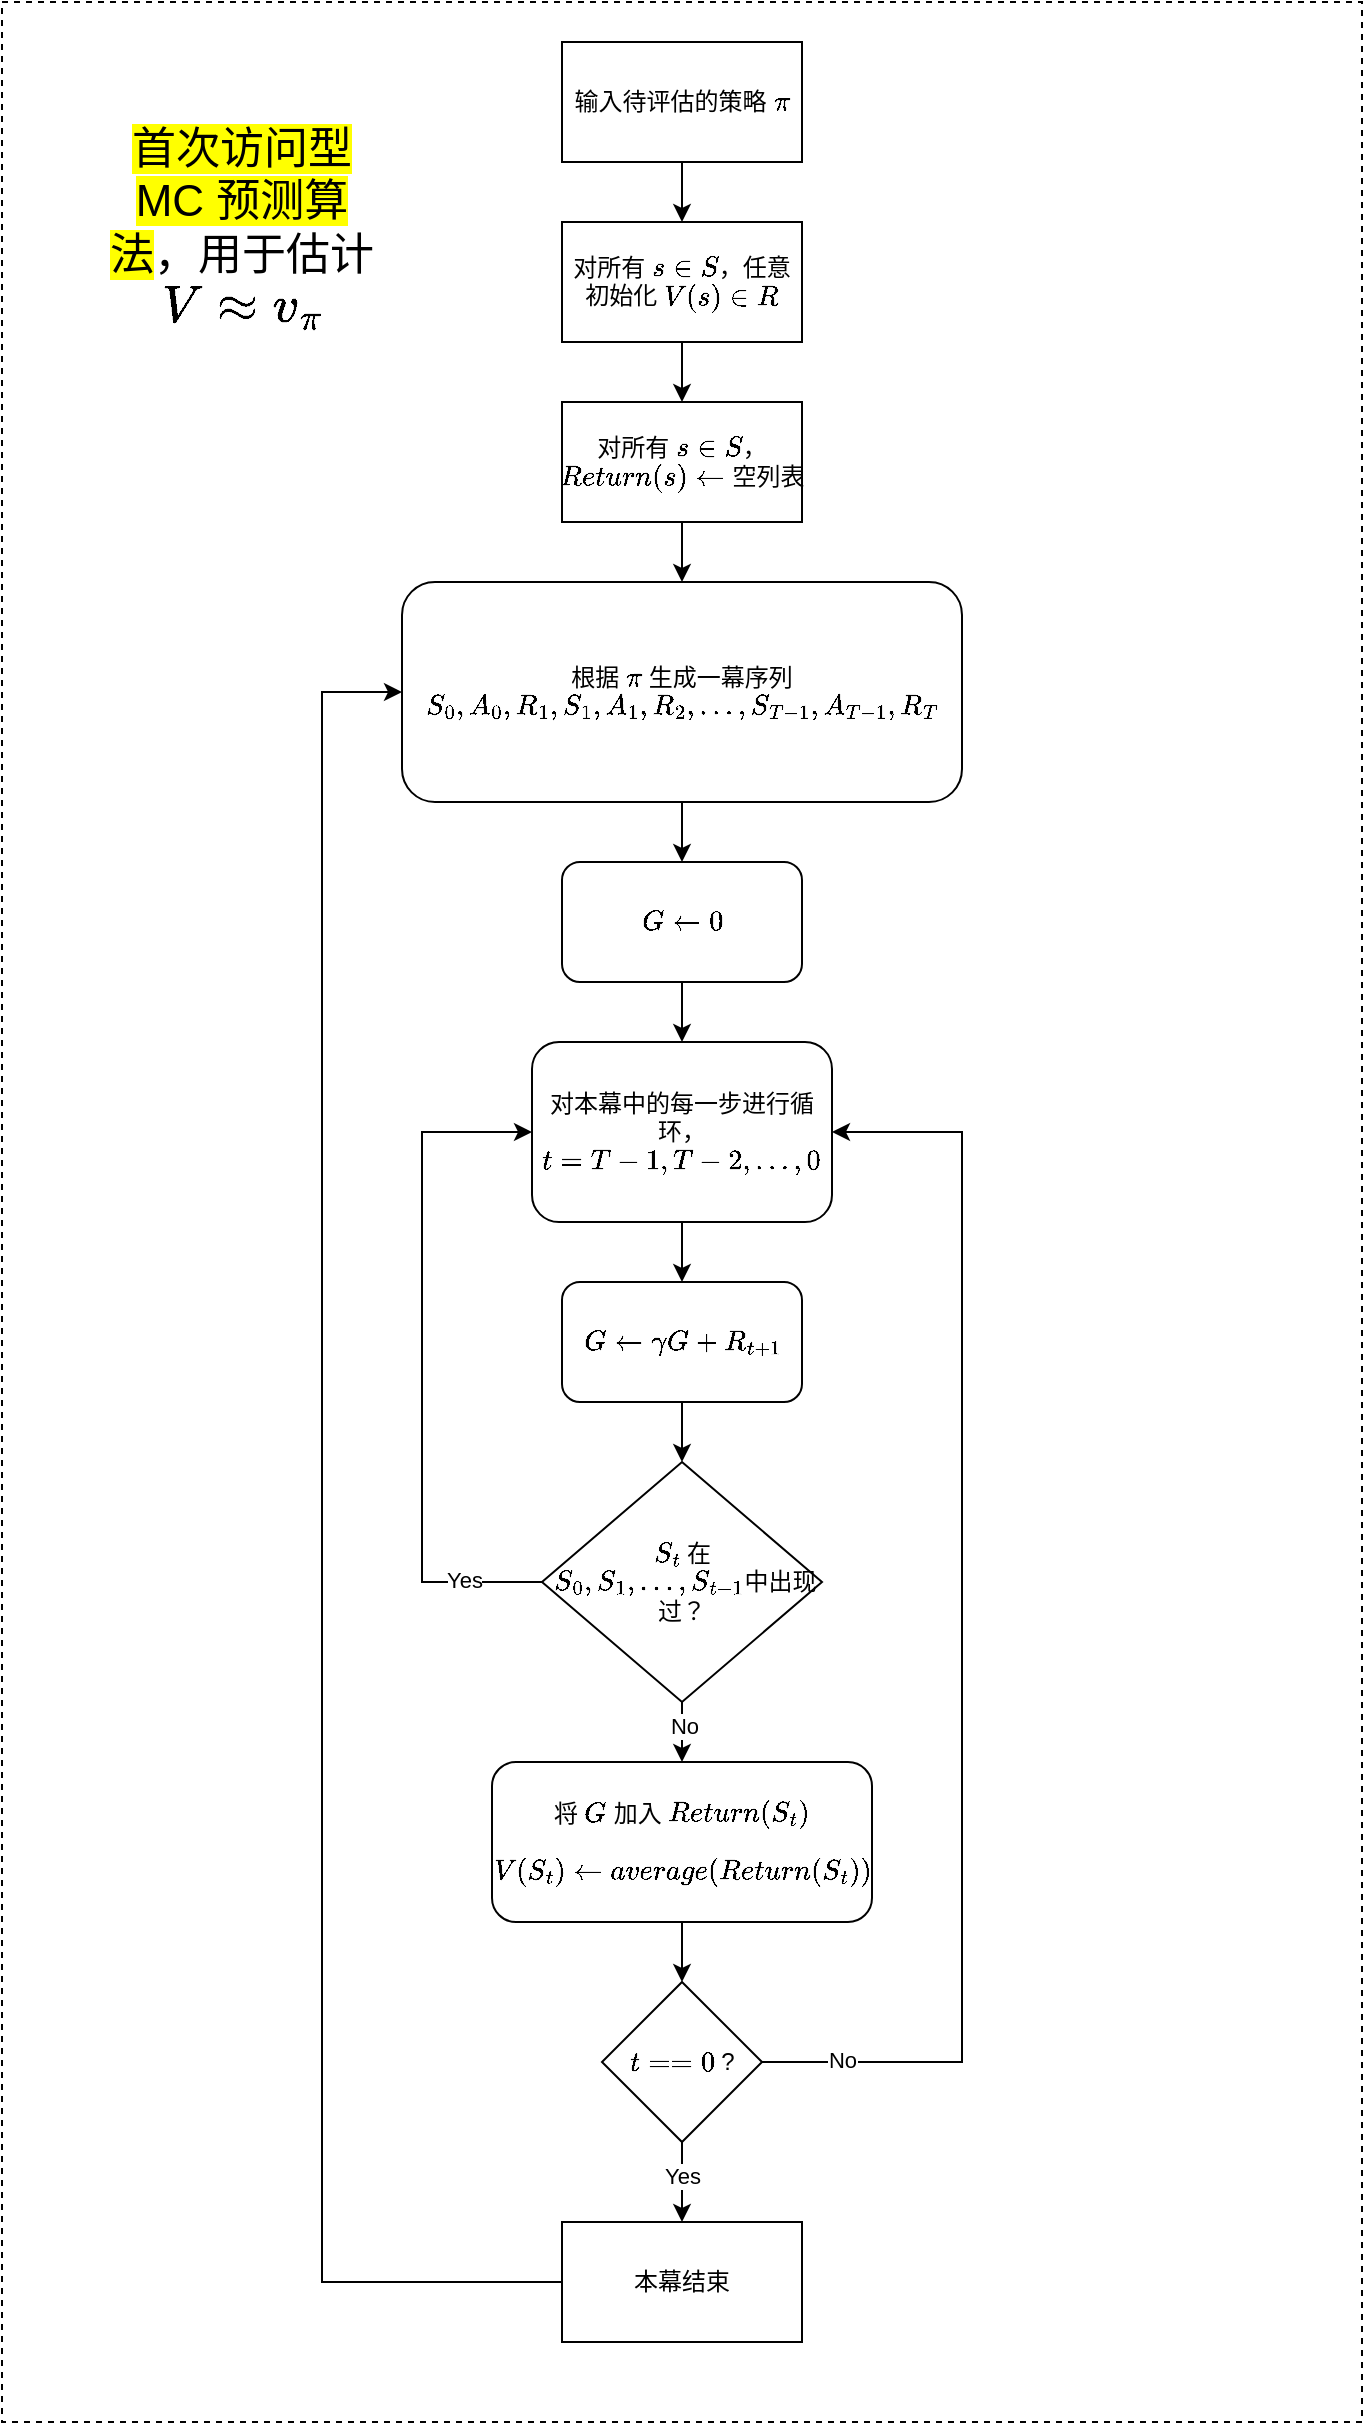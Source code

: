 <mxfile version="20.2.1" type="github">
  <diagram id="1rSQkvTtesCcE_d04fqN" name="第 1 页">
    <mxGraphModel dx="2492" dy="1283" grid="1" gridSize="10" guides="1" tooltips="1" connect="1" arrows="1" fold="1" page="0" pageScale="1" pageWidth="827" pageHeight="1169" math="1" shadow="0">
      <root>
        <mxCell id="0" />
        <mxCell id="1" parent="0" />
        <mxCell id="fvXAq5GZHCitB_zSTUMO-31" value="" style="rounded=0;whiteSpace=wrap;html=1;dashed=1;" vertex="1" parent="1">
          <mxGeometry x="-200" y="200" width="680" height="1210" as="geometry" />
        </mxCell>
        <mxCell id="fvXAq5GZHCitB_zSTUMO-3" value="" style="edgeStyle=orthogonalEdgeStyle;rounded=0;orthogonalLoop=1;jettySize=auto;html=1;" edge="1" parent="1" source="fvXAq5GZHCitB_zSTUMO-1" target="fvXAq5GZHCitB_zSTUMO-2">
          <mxGeometry relative="1" as="geometry" />
        </mxCell>
        <mxCell id="fvXAq5GZHCitB_zSTUMO-1" value="输入待评估的策略 \( \pi \)" style="rounded=0;whiteSpace=wrap;html=1;" vertex="1" parent="1">
          <mxGeometry x="80" y="220" width="120" height="60" as="geometry" />
        </mxCell>
        <mxCell id="fvXAq5GZHCitB_zSTUMO-5" value="" style="edgeStyle=orthogonalEdgeStyle;rounded=0;orthogonalLoop=1;jettySize=auto;html=1;" edge="1" parent="1" source="fvXAq5GZHCitB_zSTUMO-2" target="fvXAq5GZHCitB_zSTUMO-4">
          <mxGeometry relative="1" as="geometry" />
        </mxCell>
        <mxCell id="fvXAq5GZHCitB_zSTUMO-2" value="对所有 \( s \in S \)，任意初始化 \( V(s) \in R \)" style="rounded=0;whiteSpace=wrap;html=1;" vertex="1" parent="1">
          <mxGeometry x="80" y="310" width="120" height="60" as="geometry" />
        </mxCell>
        <mxCell id="fvXAq5GZHCitB_zSTUMO-7" value="" style="edgeStyle=orthogonalEdgeStyle;rounded=0;orthogonalLoop=1;jettySize=auto;html=1;" edge="1" parent="1" source="fvXAq5GZHCitB_zSTUMO-4" target="fvXAq5GZHCitB_zSTUMO-6">
          <mxGeometry relative="1" as="geometry" />
        </mxCell>
        <mxCell id="fvXAq5GZHCitB_zSTUMO-4" value="对所有 \( s \in S \)，\( Return(s) \leftarrow 空列表 \)" style="rounded=0;whiteSpace=wrap;html=1;" vertex="1" parent="1">
          <mxGeometry x="80" y="400" width="120" height="60" as="geometry" />
        </mxCell>
        <mxCell id="fvXAq5GZHCitB_zSTUMO-9" value="" style="edgeStyle=orthogonalEdgeStyle;rounded=0;orthogonalLoop=1;jettySize=auto;html=1;" edge="1" parent="1" source="fvXAq5GZHCitB_zSTUMO-6" target="fvXAq5GZHCitB_zSTUMO-8">
          <mxGeometry relative="1" as="geometry" />
        </mxCell>
        <mxCell id="fvXAq5GZHCitB_zSTUMO-6" value="根据 \( \pi \) 生成一幕序列 &lt;br&gt;\( S_0, A_0, R_1, S_1, A_1, R_2,\dots,S_{T-1}, A_{T-1}, R_T \)" style="rounded=1;whiteSpace=wrap;html=1;" vertex="1" parent="1">
          <mxGeometry y="490" width="280" height="110" as="geometry" />
        </mxCell>
        <mxCell id="fvXAq5GZHCitB_zSTUMO-11" value="" style="edgeStyle=orthogonalEdgeStyle;rounded=0;orthogonalLoop=1;jettySize=auto;html=1;" edge="1" parent="1" source="fvXAq5GZHCitB_zSTUMO-8" target="fvXAq5GZHCitB_zSTUMO-10">
          <mxGeometry relative="1" as="geometry" />
        </mxCell>
        <mxCell id="fvXAq5GZHCitB_zSTUMO-8" value="\( G \leftarrow 0 \)" style="rounded=1;whiteSpace=wrap;html=1;" vertex="1" parent="1">
          <mxGeometry x="80" y="630" width="120" height="60" as="geometry" />
        </mxCell>
        <mxCell id="fvXAq5GZHCitB_zSTUMO-14" value="" style="edgeStyle=orthogonalEdgeStyle;rounded=0;orthogonalLoop=1;jettySize=auto;html=1;" edge="1" parent="1" source="fvXAq5GZHCitB_zSTUMO-10" target="fvXAq5GZHCitB_zSTUMO-12">
          <mxGeometry relative="1" as="geometry" />
        </mxCell>
        <mxCell id="fvXAq5GZHCitB_zSTUMO-10" value="对本幕中的每一步进行循环，\( t = T-1, T-2, \dots,0 \)" style="rounded=1;whiteSpace=wrap;html=1;" vertex="1" parent="1">
          <mxGeometry x="65" y="720" width="150" height="90" as="geometry" />
        </mxCell>
        <mxCell id="fvXAq5GZHCitB_zSTUMO-16" value="" style="edgeStyle=orthogonalEdgeStyle;rounded=0;orthogonalLoop=1;jettySize=auto;html=1;" edge="1" parent="1" source="fvXAq5GZHCitB_zSTUMO-12" target="fvXAq5GZHCitB_zSTUMO-15">
          <mxGeometry relative="1" as="geometry" />
        </mxCell>
        <mxCell id="fvXAq5GZHCitB_zSTUMO-12" value="\( G \leftarrow \gamma G + R_{t + 1} \)" style="rounded=1;whiteSpace=wrap;html=1;" vertex="1" parent="1">
          <mxGeometry x="80" y="840" width="120" height="60" as="geometry" />
        </mxCell>
        <mxCell id="fvXAq5GZHCitB_zSTUMO-17" style="edgeStyle=orthogonalEdgeStyle;rounded=0;orthogonalLoop=1;jettySize=auto;html=1;exitX=0;exitY=0.5;exitDx=0;exitDy=0;entryX=0;entryY=0.5;entryDx=0;entryDy=0;" edge="1" parent="1" source="fvXAq5GZHCitB_zSTUMO-15" target="fvXAq5GZHCitB_zSTUMO-10">
          <mxGeometry relative="1" as="geometry">
            <Array as="points">
              <mxPoint x="10" y="990" />
              <mxPoint x="10" y="765" />
            </Array>
          </mxGeometry>
        </mxCell>
        <mxCell id="fvXAq5GZHCitB_zSTUMO-18" value="Yes" style="edgeLabel;html=1;align=center;verticalAlign=middle;resizable=0;points=[];" vertex="1" connectable="0" parent="fvXAq5GZHCitB_zSTUMO-17">
          <mxGeometry x="-0.77" y="-1" relative="1" as="geometry">
            <mxPoint as="offset" />
          </mxGeometry>
        </mxCell>
        <mxCell id="fvXAq5GZHCitB_zSTUMO-21" value="" style="edgeStyle=orthogonalEdgeStyle;rounded=0;orthogonalLoop=1;jettySize=auto;html=1;" edge="1" parent="1" source="fvXAq5GZHCitB_zSTUMO-15" target="fvXAq5GZHCitB_zSTUMO-20">
          <mxGeometry relative="1" as="geometry" />
        </mxCell>
        <mxCell id="fvXAq5GZHCitB_zSTUMO-33" value="No" style="edgeLabel;html=1;align=center;verticalAlign=middle;resizable=0;points=[];fontSize=11;" vertex="1" connectable="0" parent="fvXAq5GZHCitB_zSTUMO-21">
          <mxGeometry x="0.125" y="-1" relative="1" as="geometry">
            <mxPoint as="offset" />
          </mxGeometry>
        </mxCell>
        <mxCell id="fvXAq5GZHCitB_zSTUMO-15" value="\( S_t \) 在&lt;br&gt;&amp;nbsp;\( S_0, S_1, \dots, S_{t - 1} \)中出现过？" style="rhombus;whiteSpace=wrap;html=1;" vertex="1" parent="1">
          <mxGeometry x="70" y="930" width="140" height="120" as="geometry" />
        </mxCell>
        <mxCell id="fvXAq5GZHCitB_zSTUMO-25" value="" style="edgeStyle=orthogonalEdgeStyle;rounded=0;orthogonalLoop=1;jettySize=auto;html=1;" edge="1" parent="1" source="fvXAq5GZHCitB_zSTUMO-20" target="fvXAq5GZHCitB_zSTUMO-22">
          <mxGeometry relative="1" as="geometry" />
        </mxCell>
        <mxCell id="fvXAq5GZHCitB_zSTUMO-20" value="将 \( G \) 加入 \( Return(S_t) \)&lt;br&gt;&lt;br&gt;\( V(S_t) \leftarrow average(Return(S_t)) \)" style="rounded=1;whiteSpace=wrap;html=1;" vertex="1" parent="1">
          <mxGeometry x="45" y="1080" width="190" height="80" as="geometry" />
        </mxCell>
        <mxCell id="fvXAq5GZHCitB_zSTUMO-23" style="edgeStyle=orthogonalEdgeStyle;rounded=0;orthogonalLoop=1;jettySize=auto;html=1;exitX=1;exitY=0.5;exitDx=0;exitDy=0;entryX=1;entryY=0.5;entryDx=0;entryDy=0;" edge="1" parent="1" source="fvXAq5GZHCitB_zSTUMO-22" target="fvXAq5GZHCitB_zSTUMO-10">
          <mxGeometry relative="1" as="geometry">
            <Array as="points">
              <mxPoint x="280" y="1230" />
              <mxPoint x="280" y="765" />
            </Array>
          </mxGeometry>
        </mxCell>
        <mxCell id="fvXAq5GZHCitB_zSTUMO-24" value="No" style="edgeLabel;html=1;align=center;verticalAlign=middle;resizable=0;points=[];" vertex="1" connectable="0" parent="fvXAq5GZHCitB_zSTUMO-23">
          <mxGeometry x="-0.873" y="1" relative="1" as="geometry">
            <mxPoint as="offset" />
          </mxGeometry>
        </mxCell>
        <mxCell id="fvXAq5GZHCitB_zSTUMO-27" value="" style="edgeStyle=orthogonalEdgeStyle;rounded=0;orthogonalLoop=1;jettySize=auto;html=1;" edge="1" parent="1" source="fvXAq5GZHCitB_zSTUMO-22" target="fvXAq5GZHCitB_zSTUMO-26">
          <mxGeometry relative="1" as="geometry" />
        </mxCell>
        <mxCell id="fvXAq5GZHCitB_zSTUMO-29" value="Yes" style="edgeLabel;html=1;align=center;verticalAlign=middle;resizable=0;points=[];" vertex="1" connectable="0" parent="fvXAq5GZHCitB_zSTUMO-27">
          <mxGeometry x="-0.187" relative="1" as="geometry">
            <mxPoint as="offset" />
          </mxGeometry>
        </mxCell>
        <mxCell id="fvXAq5GZHCitB_zSTUMO-22" value="\( t == 0 \) ?" style="rhombus;whiteSpace=wrap;html=1;" vertex="1" parent="1">
          <mxGeometry x="100" y="1190" width="80" height="80" as="geometry" />
        </mxCell>
        <mxCell id="fvXAq5GZHCitB_zSTUMO-30" style="edgeStyle=orthogonalEdgeStyle;rounded=0;orthogonalLoop=1;jettySize=auto;html=1;entryX=0;entryY=0.5;entryDx=0;entryDy=0;" edge="1" parent="1" source="fvXAq5GZHCitB_zSTUMO-26" target="fvXAq5GZHCitB_zSTUMO-6">
          <mxGeometry relative="1" as="geometry">
            <Array as="points">
              <mxPoint x="-40" y="1340" />
              <mxPoint x="-40" y="545" />
            </Array>
          </mxGeometry>
        </mxCell>
        <mxCell id="fvXAq5GZHCitB_zSTUMO-26" value="本幕结束" style="rounded=0;whiteSpace=wrap;html=1;" vertex="1" parent="1">
          <mxGeometry x="80" y="1310" width="120" height="60" as="geometry" />
        </mxCell>
        <mxCell id="fvXAq5GZHCitB_zSTUMO-32" value="&lt;span style=&quot;background-color: rgb(255, 255, 0); font-size: 22px;&quot;&gt;首次访问型 MC 预测算法&lt;/span&gt;，用于估计&lt;br style=&quot;font-size: 22px;&quot;&gt;\( V \approx v_\pi \)" style="text;html=1;strokeColor=none;fillColor=none;align=center;verticalAlign=middle;whiteSpace=wrap;rounded=0;dashed=1;fontSize=22;" vertex="1" parent="1">
          <mxGeometry x="-150" y="235" width="140" height="155" as="geometry" />
        </mxCell>
      </root>
    </mxGraphModel>
  </diagram>
</mxfile>
